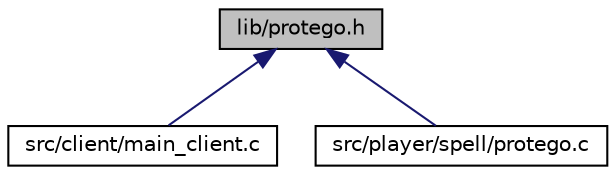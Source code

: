 digraph "lib/protego.h"
{
 // LATEX_PDF_SIZE
  edge [fontname="Helvetica",fontsize="10",labelfontname="Helvetica",labelfontsize="10"];
  node [fontname="Helvetica",fontsize="10",shape=record];
  Node1 [label="lib/protego.h",height=0.2,width=0.4,color="black", fillcolor="grey75", style="filled", fontcolor="black",tooltip="Méthode de l'objet protego_t."];
  Node1 -> Node2 [dir="back",color="midnightblue",fontsize="10",style="solid",fontname="Helvetica"];
  Node2 [label="src/client/main_client.c",height=0.2,width=0.4,color="black", fillcolor="white", style="filled",URL="$main__client_8c.html",tooltip="Fonction principale du jeu."];
  Node1 -> Node3 [dir="back",color="midnightblue",fontsize="10",style="solid",fontname="Helvetica"];
  Node3 [label="src/player/spell/protego.c",height=0.2,width=0.4,color="black", fillcolor="white", style="filled",URL="$protego_8c.html",tooltip="Méthode de l'objet protego_t."];
}
